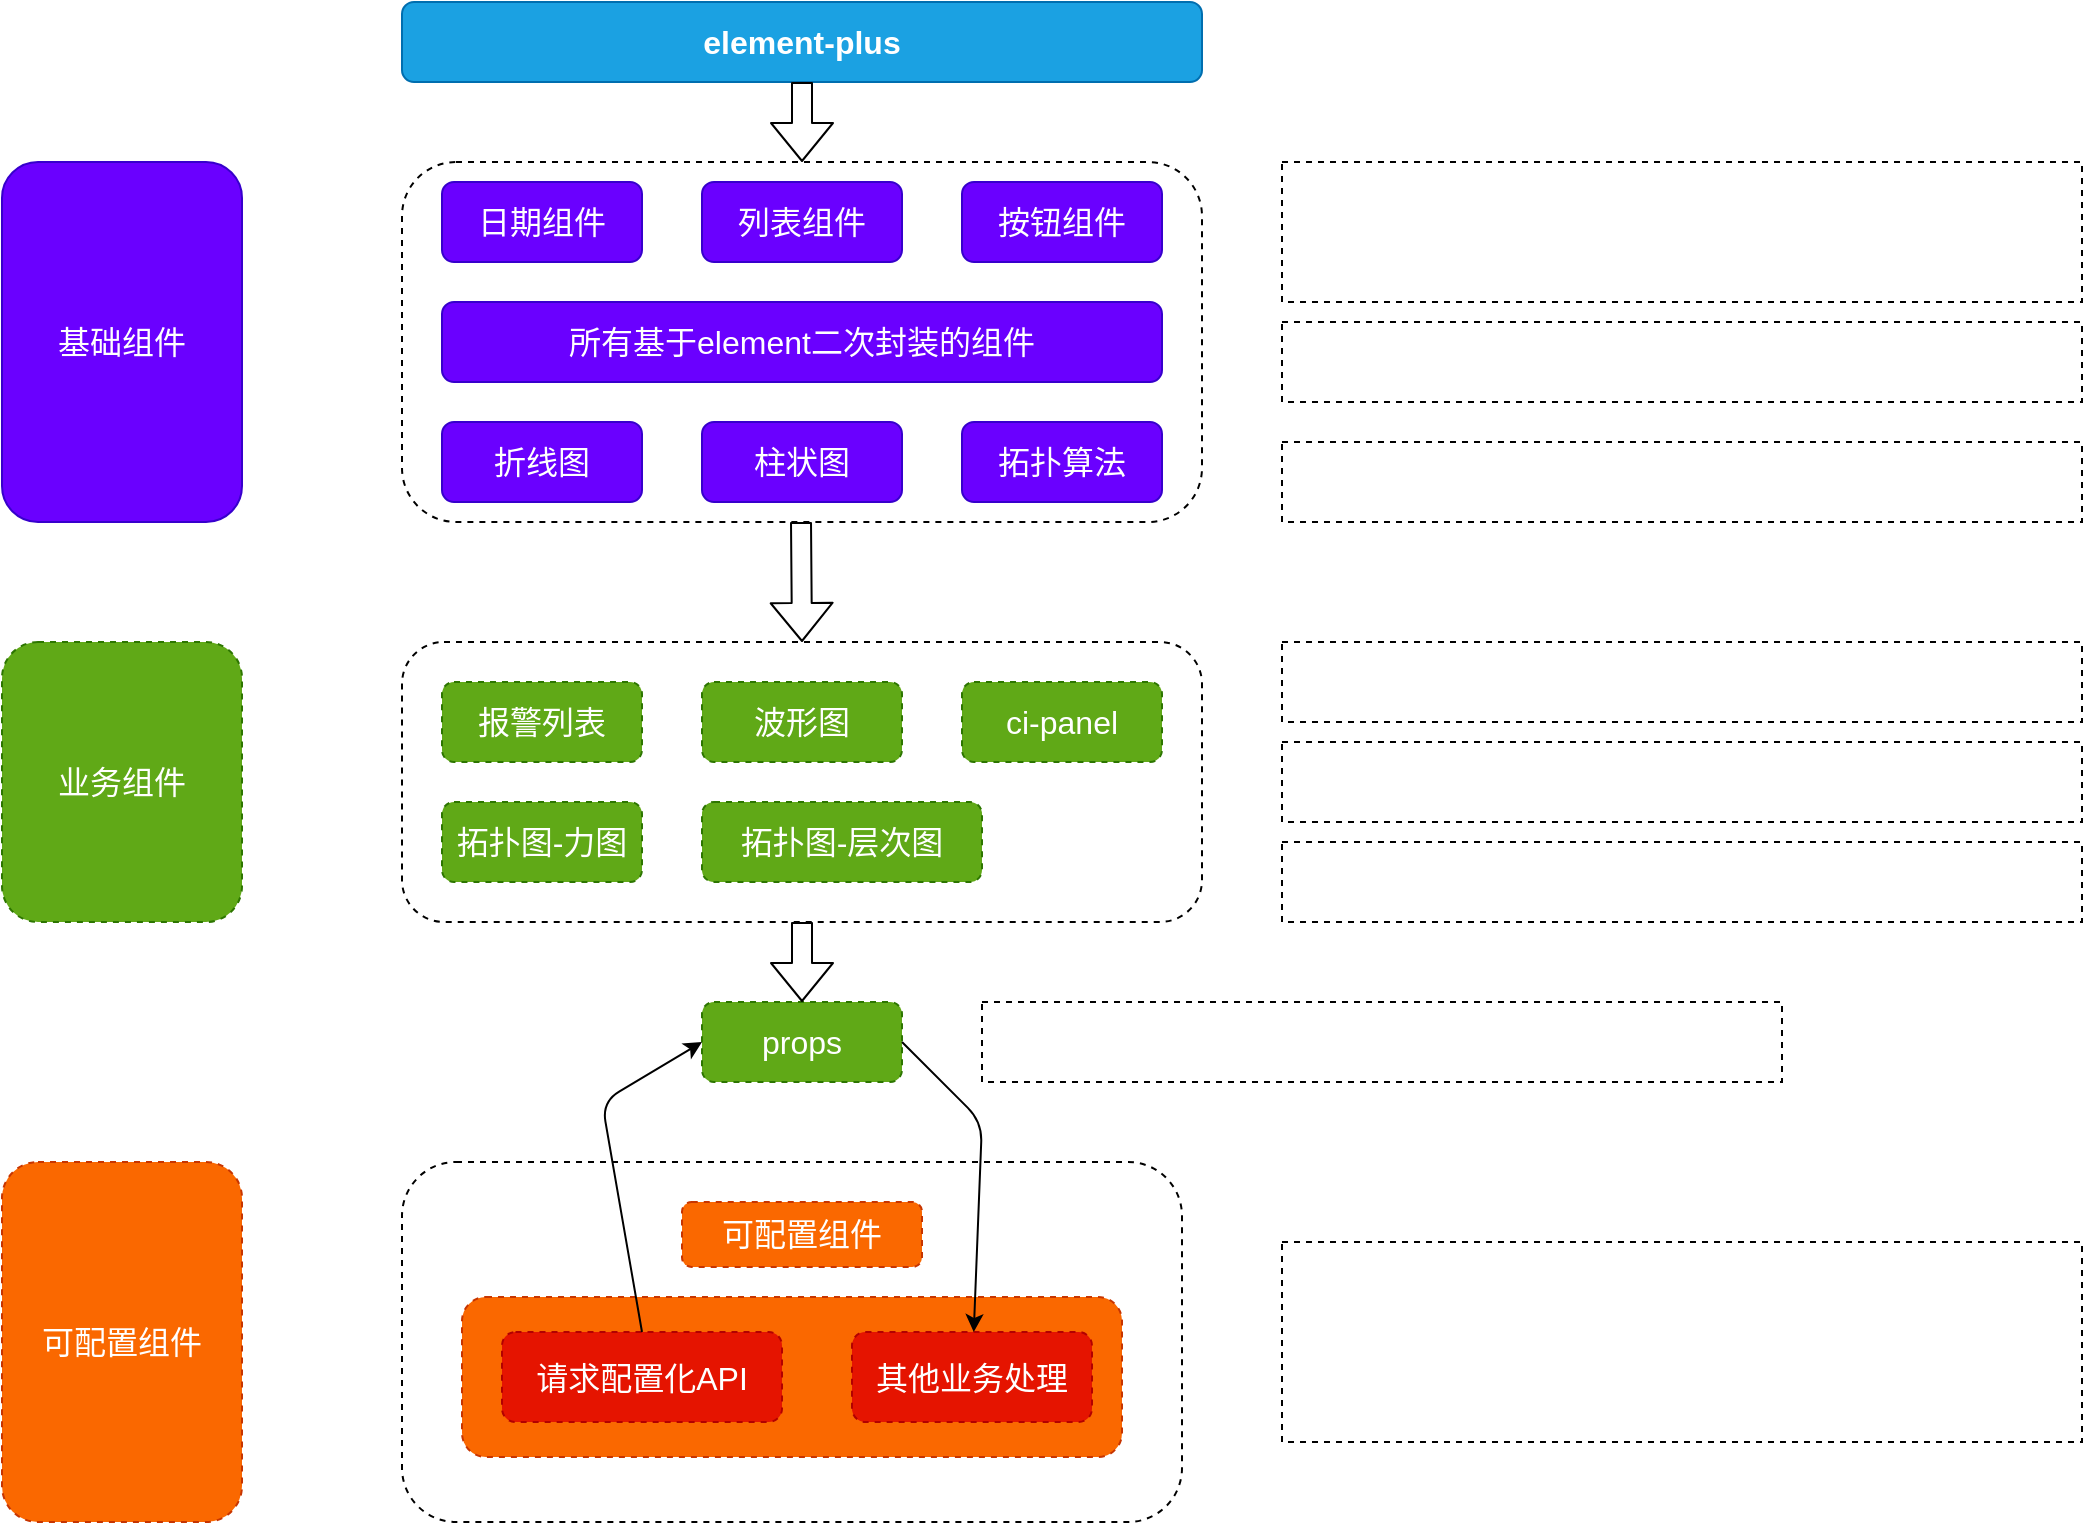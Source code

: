 <mxfile>
    <diagram id="BqBouOYBs3fHfQ05NuVC" name="第 1 页">
        <mxGraphModel dx="1150" dy="827" grid="1" gridSize="10" guides="1" tooltips="1" connect="1" arrows="1" fold="1" page="1" pageScale="1" pageWidth="1169" pageHeight="827" math="0" shadow="0">
            <root>
                <mxCell id="0"/>
                <mxCell id="1" parent="0"/>
                <mxCell id="13" value="element-plus" style="rounded=1;whiteSpace=wrap;html=1;fontSize=16;fontColor=#ffffff;fillColor=#1ba1e2;strokeColor=#006EAF;fontStyle=1" parent="1" vertex="1">
                    <mxGeometry x="240" width="400" height="40" as="geometry"/>
                </mxCell>
                <mxCell id="14" value="基础组件" style="rounded=1;whiteSpace=wrap;html=1;fontSize=16;fillColor=#6a00ff;strokeColor=#3700CC;fontColor=#ffffff;" parent="1" vertex="1">
                    <mxGeometry x="40" y="80" width="120" height="180" as="geometry"/>
                </mxCell>
                <mxCell id="16" value="" style="rounded=1;whiteSpace=wrap;html=1;fontSize=16;fontColor=#FFFFFF;dashed=1;" parent="1" vertex="1">
                    <mxGeometry x="240" y="80" width="400" height="180" as="geometry"/>
                </mxCell>
                <mxCell id="17" value="日期组件" style="rounded=1;whiteSpace=wrap;html=1;fontSize=16;fillColor=#6a00ff;strokeColor=#3700CC;fontColor=#ffffff;" parent="1" vertex="1">
                    <mxGeometry x="260" y="90" width="100" height="40" as="geometry"/>
                </mxCell>
                <mxCell id="18" value="列表组件" style="rounded=1;whiteSpace=wrap;html=1;fontSize=16;fillColor=#6a00ff;strokeColor=#3700CC;fontColor=#ffffff;" parent="1" vertex="1">
                    <mxGeometry x="390" y="90" width="100" height="40" as="geometry"/>
                </mxCell>
                <mxCell id="21" value="以element-plus为基础，进行二次封装。工程使用的所有组件，不在来自element-plus，而是使用这里暴露出去的" style="rounded=0;whiteSpace=wrap;html=1;dashed=1;fontSize=16;fontColor=#FFFFFF;" parent="1" vertex="1">
                    <mxGeometry x="680" y="80" width="400" height="70" as="geometry"/>
                </mxCell>
                <mxCell id="23" value="按钮组件" style="rounded=1;whiteSpace=wrap;html=1;fontSize=16;fillColor=#6a00ff;strokeColor=#3700CC;fontColor=#ffffff;" parent="1" vertex="1">
                    <mxGeometry x="520" y="90" width="100" height="40" as="geometry"/>
                </mxCell>
                <mxCell id="26" value="所有基于element二次封装的组件" style="rounded=1;whiteSpace=wrap;html=1;fontSize=16;fillColor=#6a00ff;strokeColor=#3700CC;fontColor=#ffffff;" parent="1" vertex="1">
                    <mxGeometry x="260" y="150" width="360" height="40" as="geometry"/>
                </mxCell>
                <mxCell id="27" value="组件适应UI规范，适应需求" style="rounded=0;whiteSpace=wrap;html=1;dashed=1;fontSize=16;fontColor=#FFFFFF;" parent="1" vertex="1">
                    <mxGeometry x="680" y="160" width="400" height="40" as="geometry"/>
                </mxCell>
                <mxCell id="28" value="在此基础上进行其他的组件拓展" style="rounded=0;whiteSpace=wrap;html=1;dashed=1;fontSize=16;fontColor=#FFFFFF;" parent="1" vertex="1">
                    <mxGeometry x="680" y="220" width="400" height="40" as="geometry"/>
                </mxCell>
                <mxCell id="29" value="折线图" style="rounded=1;whiteSpace=wrap;html=1;fontSize=16;fillColor=#6a00ff;strokeColor=#3700CC;fontColor=#ffffff;" parent="1" vertex="1">
                    <mxGeometry x="260" y="210" width="100" height="40" as="geometry"/>
                </mxCell>
                <mxCell id="30" value="柱状图" style="rounded=1;whiteSpace=wrap;html=1;fontSize=16;fillColor=#6a00ff;strokeColor=#3700CC;fontColor=#ffffff;" parent="1" vertex="1">
                    <mxGeometry x="390" y="210" width="100" height="40" as="geometry"/>
                </mxCell>
                <mxCell id="31" value="拓扑算法" style="rounded=1;whiteSpace=wrap;html=1;fontSize=16;fillColor=#6a00ff;strokeColor=#3700CC;fontColor=#ffffff;" parent="1" vertex="1">
                    <mxGeometry x="520" y="210" width="100" height="40" as="geometry"/>
                </mxCell>
                <mxCell id="32" value="业务组件" style="rounded=1;whiteSpace=wrap;html=1;dashed=1;fontSize=16;fontColor=#ffffff;fillColor=#60a917;strokeColor=#2D7600;" parent="1" vertex="1">
                    <mxGeometry x="40" y="320" width="120" height="140" as="geometry"/>
                </mxCell>
                <mxCell id="33" value="" style="rounded=1;whiteSpace=wrap;html=1;dashed=1;fontSize=16;fontColor=#FFFFFF;" parent="1" vertex="1">
                    <mxGeometry x="240" y="320" width="400" height="140" as="geometry"/>
                </mxCell>
                <mxCell id="34" value="报警列表" style="rounded=1;whiteSpace=wrap;html=1;dashed=1;fontSize=16;fontColor=#ffffff;fillColor=#60a917;strokeColor=#2D7600;" parent="1" vertex="1">
                    <mxGeometry x="260" y="340" width="100" height="40" as="geometry"/>
                </mxCell>
                <mxCell id="35" value="波形图" style="rounded=1;whiteSpace=wrap;html=1;dashed=1;fontSize=16;fontColor=#ffffff;fillColor=#60a917;strokeColor=#2D7600;" parent="1" vertex="1">
                    <mxGeometry x="390" y="340" width="100" height="40" as="geometry"/>
                </mxCell>
                <mxCell id="36" value="根据业务场景，抽离封装的特定组件" style="rounded=0;whiteSpace=wrap;html=1;dashed=1;fontSize=16;fontColor=#FFFFFF;" parent="1" vertex="1">
                    <mxGeometry x="680" y="320" width="400" height="40" as="geometry"/>
                </mxCell>
                <mxCell id="37" value="可以在一定的业务场景中，进行服用" style="rounded=0;whiteSpace=wrap;html=1;dashed=1;fontSize=16;fontColor=#FFFFFF;" parent="1" vertex="1">
                    <mxGeometry x="680" y="370" width="400" height="40" as="geometry"/>
                </mxCell>
                <mxCell id="38" value="也是可视化组件的基础支持&lt;br&gt;" style="rounded=0;whiteSpace=wrap;html=1;dashed=1;fontSize=16;fontColor=#FFFFFF;" parent="1" vertex="1">
                    <mxGeometry x="680" y="420" width="400" height="40" as="geometry"/>
                </mxCell>
                <mxCell id="39" value="ci-panel" style="rounded=1;whiteSpace=wrap;html=1;dashed=1;fontSize=16;fontColor=#ffffff;fillColor=#60a917;strokeColor=#2D7600;" parent="1" vertex="1">
                    <mxGeometry x="520" y="340" width="100" height="40" as="geometry"/>
                </mxCell>
                <mxCell id="40" value="" style="shape=flexArrow;endArrow=classic;html=1;fontSize=16;fontColor=#FFFFFF;exitX=0.5;exitY=1;exitDx=0;exitDy=0;" parent="1" source="13" target="16" edge="1">
                    <mxGeometry width="50" height="50" relative="1" as="geometry">
                        <mxPoint x="570" y="390" as="sourcePoint"/>
                        <mxPoint x="620" y="340" as="targetPoint"/>
                    </mxGeometry>
                </mxCell>
                <mxCell id="41" value="" style="shape=flexArrow;endArrow=classic;html=1;fontSize=16;fontColor=#FFFFFF;exitX=0.5;exitY=1;exitDx=0;exitDy=0;entryX=0.5;entryY=0;entryDx=0;entryDy=0;" parent="1" target="33" edge="1">
                    <mxGeometry width="50" height="50" relative="1" as="geometry">
                        <mxPoint x="439.5" y="260" as="sourcePoint"/>
                        <mxPoint x="439.5" y="300" as="targetPoint"/>
                    </mxGeometry>
                </mxCell>
                <mxCell id="42" value="拓扑图-力图" style="rounded=1;whiteSpace=wrap;html=1;dashed=1;fontSize=16;fontColor=#ffffff;fillColor=#60a917;strokeColor=#2D7600;" parent="1" vertex="1">
                    <mxGeometry x="260" y="400" width="100" height="40" as="geometry"/>
                </mxCell>
                <mxCell id="43" value="拓扑图-层次图" style="rounded=1;whiteSpace=wrap;html=1;dashed=1;fontSize=16;fontColor=#ffffff;fillColor=#60a917;strokeColor=#2D7600;" parent="1" vertex="1">
                    <mxGeometry x="390" y="400" width="140" height="40" as="geometry"/>
                </mxCell>
                <mxCell id="44" value="props" style="rounded=1;whiteSpace=wrap;html=1;dashed=1;fontSize=16;fontColor=#ffffff;fillColor=#60a917;strokeColor=#2D7600;" parent="1" vertex="1">
                    <mxGeometry x="390" y="500" width="100" height="40" as="geometry"/>
                </mxCell>
                <mxCell id="45" value="可配置组件" style="rounded=1;whiteSpace=wrap;html=1;dashed=1;fontSize=16;fontColor=#FFFFFF;fillColor=#fa6800;strokeColor=#C73500;" parent="1" vertex="1">
                    <mxGeometry x="40" y="580" width="120" height="180" as="geometry"/>
                </mxCell>
                <mxCell id="46" value="" style="rounded=1;whiteSpace=wrap;html=1;dashed=1;fontSize=16;fontColor=#FFFFFF;" parent="1" vertex="1">
                    <mxGeometry x="240" y="580" width="390" height="180" as="geometry"/>
                </mxCell>
                <mxCell id="47" value="组件暴露API，可被其他模块调用" style="rounded=0;whiteSpace=wrap;html=1;dashed=1;fontSize=16;fontColor=#FFFFFF;" parent="1" vertex="1">
                    <mxGeometry x="530" y="500" width="400" height="40" as="geometry"/>
                </mxCell>
                <mxCell id="48" value="&lt;br&gt;" style="rounded=1;whiteSpace=wrap;html=1;dashed=1;fontSize=16;fontColor=#FFFFFF;fillColor=#fa6800;strokeColor=#C73500;" parent="1" vertex="1">
                    <mxGeometry x="270" y="647.5" width="330" height="80" as="geometry"/>
                </mxCell>
                <mxCell id="49" value="请求配置化API" style="rounded=1;whiteSpace=wrap;html=1;dashed=1;fontSize=16;fontColor=#ffffff;fillColor=#e51400;strokeColor=#B20000;" parent="1" vertex="1">
                    <mxGeometry x="290" y="665" width="140" height="45" as="geometry"/>
                </mxCell>
                <mxCell id="50" value="其他业务处理" style="rounded=1;whiteSpace=wrap;html=1;dashed=1;fontSize=16;fontColor=#ffffff;fillColor=#e51400;strokeColor=#B20000;" parent="1" vertex="1">
                    <mxGeometry x="465" y="665" width="120" height="45" as="geometry"/>
                </mxCell>
                <mxCell id="52" value="" style="endArrow=classic;html=1;fontSize=16;fontColor=#FFFFFF;exitX=0.5;exitY=0;exitDx=0;exitDy=0;entryX=0;entryY=0.5;entryDx=0;entryDy=0;" parent="1" source="49" target="44" edge="1">
                    <mxGeometry width="50" height="50" relative="1" as="geometry">
                        <mxPoint x="180" y="560" as="sourcePoint"/>
                        <mxPoint x="230" y="510" as="targetPoint"/>
                        <Array as="points">
                            <mxPoint x="340" y="550"/>
                        </Array>
                    </mxGeometry>
                </mxCell>
                <mxCell id="53" value="" style="endArrow=classic;html=1;fontSize=16;fontColor=#FFFFFF;exitX=1;exitY=0.5;exitDx=0;exitDy=0;" parent="1" source="44" target="50" edge="1">
                    <mxGeometry width="50" height="50" relative="1" as="geometry">
                        <mxPoint x="570" y="540" as="sourcePoint"/>
                        <mxPoint x="620" y="490" as="targetPoint"/>
                        <Array as="points">
                            <mxPoint x="530" y="560"/>
                        </Array>
                    </mxGeometry>
                </mxCell>
                <mxCell id="54" value="可配置组件" style="rounded=1;whiteSpace=wrap;html=1;dashed=1;fontSize=16;fontColor=#FFFFFF;fillColor=#fa6800;strokeColor=#C73500;" parent="1" vertex="1">
                    <mxGeometry x="380" y="600" width="120" height="32.5" as="geometry"/>
                </mxCell>
                <mxCell id="55" value="" style="shape=flexArrow;endArrow=classic;html=1;fontSize=16;fontColor=#FFFFFF;exitX=0.5;exitY=1;exitDx=0;exitDy=0;entryX=0.5;entryY=0;entryDx=0;entryDy=0;" parent="1" source="33" target="44" edge="1">
                    <mxGeometry width="50" height="50" relative="1" as="geometry">
                        <mxPoint x="570" y="440" as="sourcePoint"/>
                        <mxPoint x="620" y="390" as="targetPoint"/>
                    </mxGeometry>
                </mxCell>
                <mxCell id="56" value="可配置组件，处理能力配置接口和业务接口，将整合好的数据，通过业务组件暴露的api进行传入" style="rounded=0;whiteSpace=wrap;html=1;dashed=1;fontSize=16;fontColor=#FFFFFF;" parent="1" vertex="1">
                    <mxGeometry x="680" y="620" width="400" height="100" as="geometry"/>
                </mxCell>
            </root>
        </mxGraphModel>
    </diagram>
</mxfile>